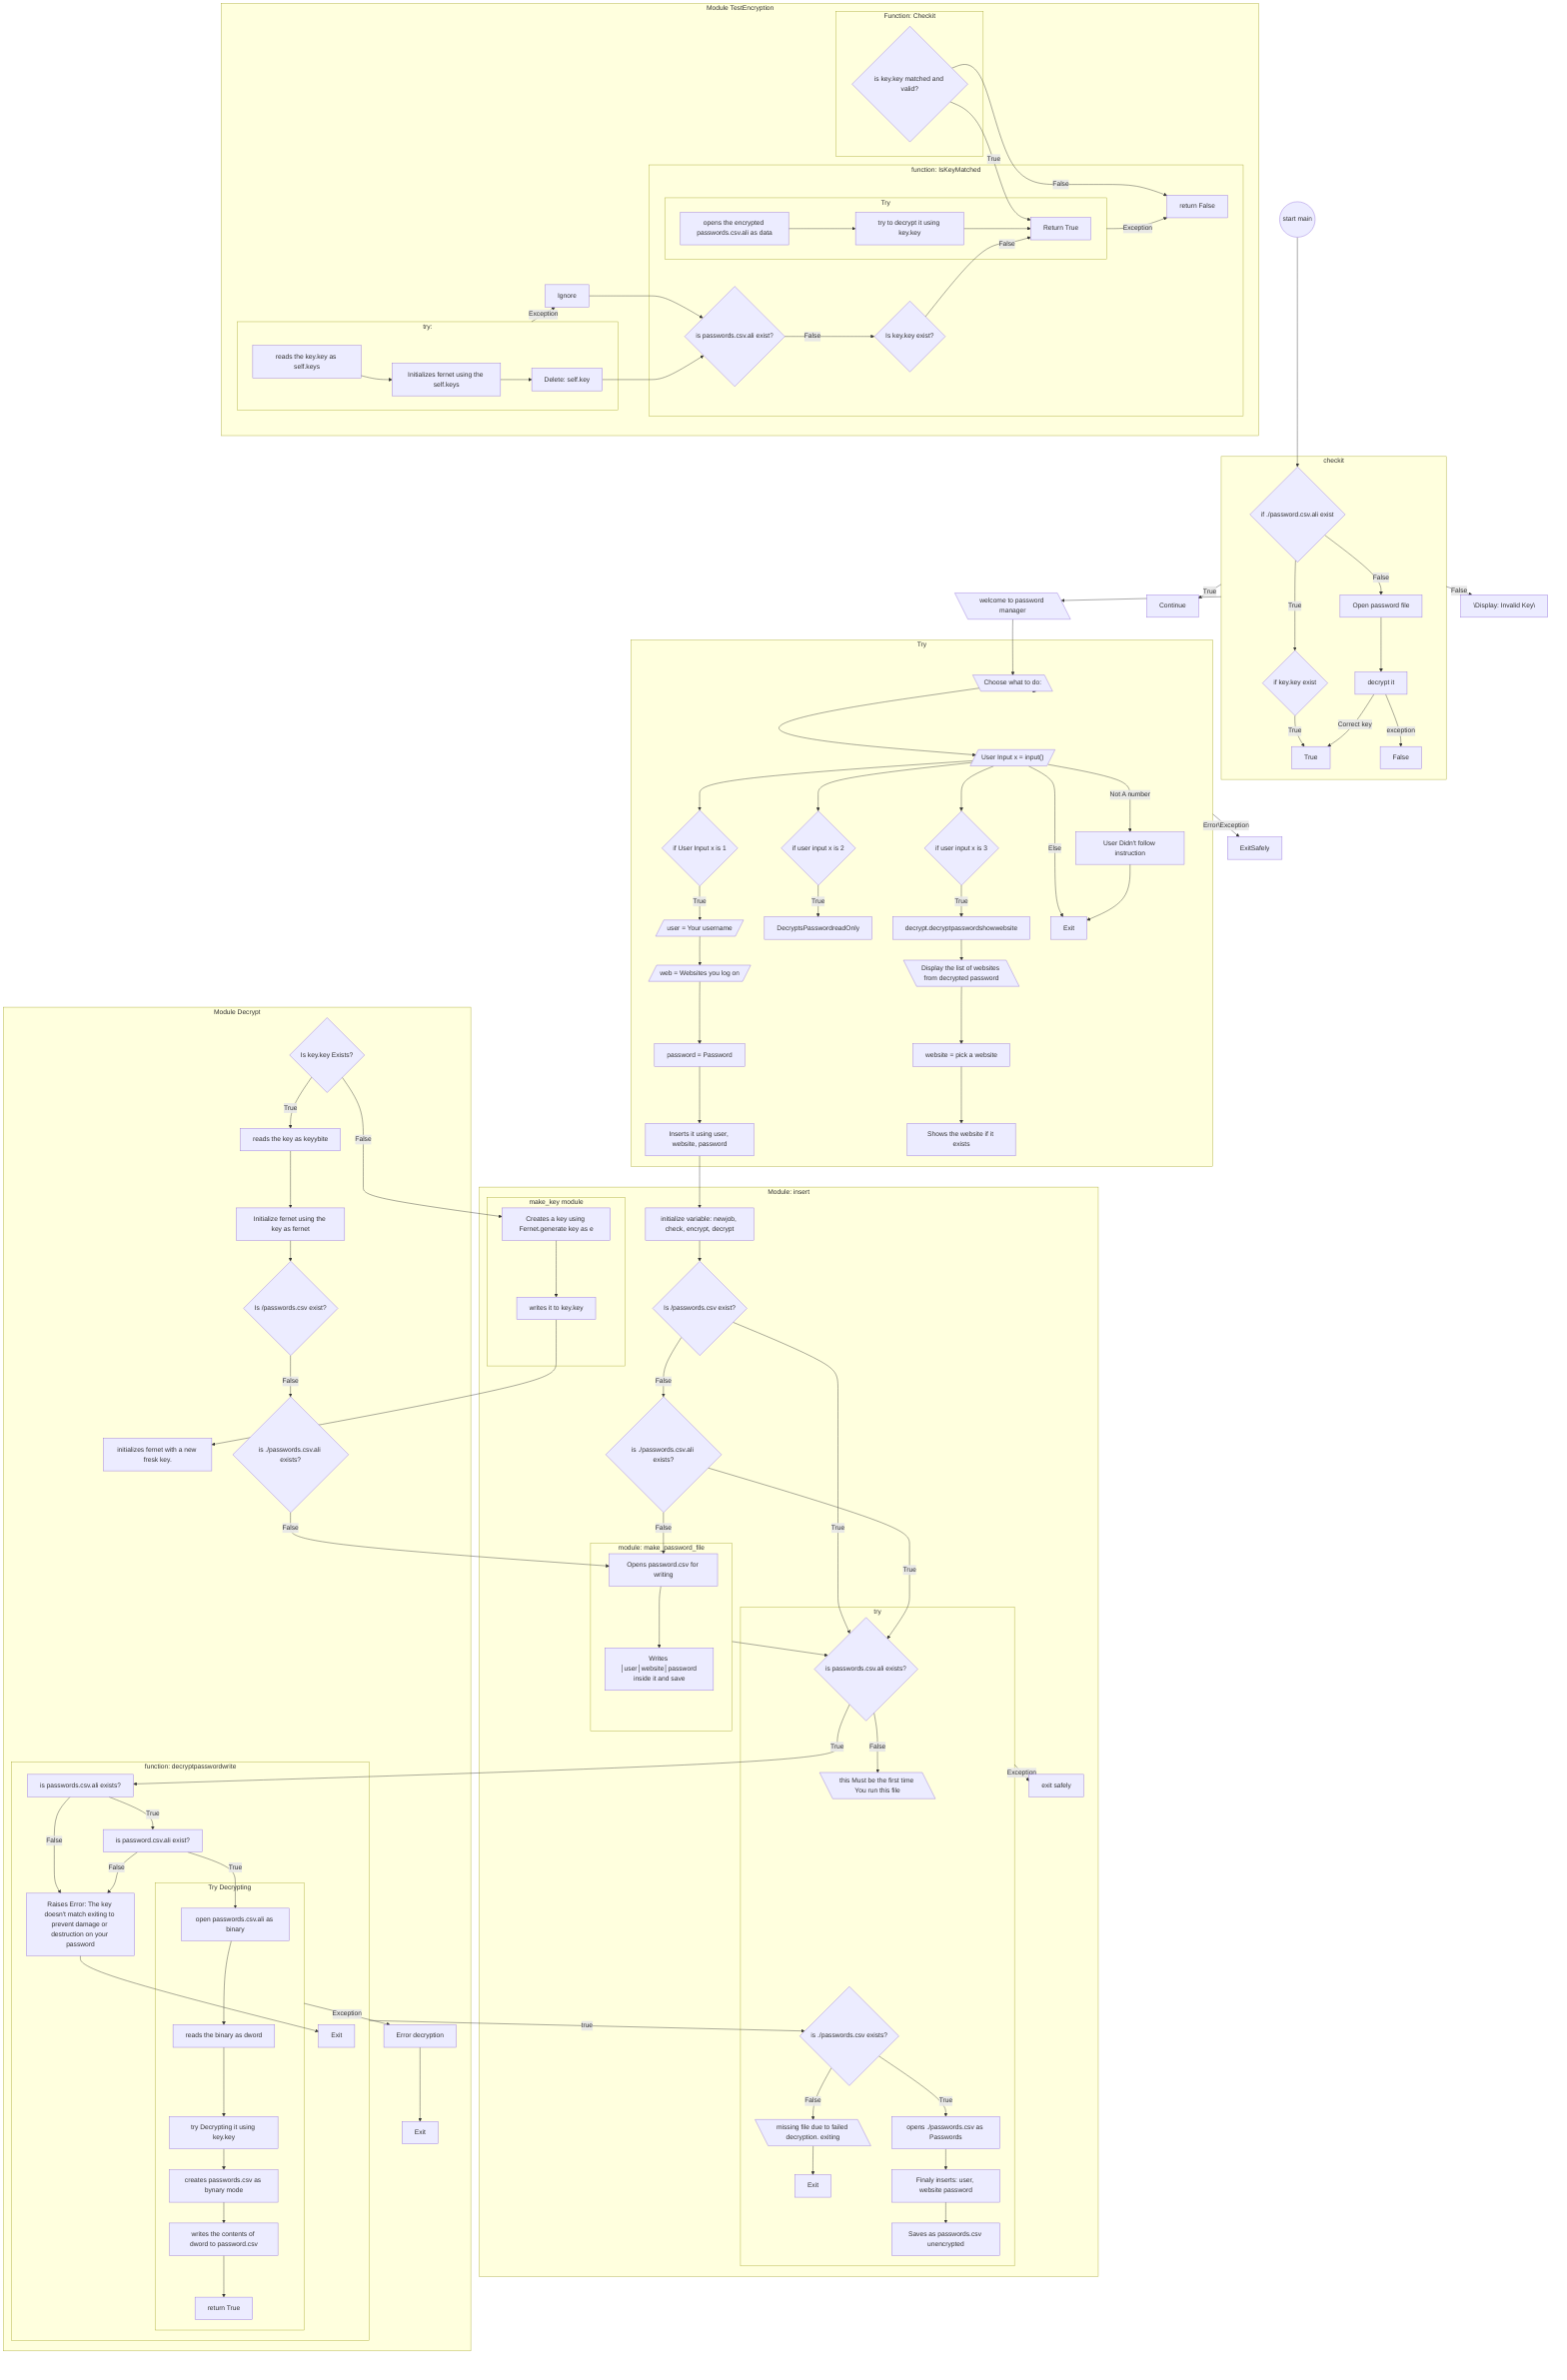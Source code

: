 flowchart TD
    start(("start main")) --> passworenc

    subgraph TestEncryption["checkit"]
        passworenc{"if ./password.csv.ali exist"} --> |True| keyfile{"if key.key exist"} 
        keyfile --> |True| True

        passworenc --> |False| trydecrypt["Open password file"]
        trydecrypt --> TryDecrypt["decrypt it"]
        TryDecrypt --> |Correct key| True

        TryDecrypt --> |exception| False
    end

    TestEncryption --> |True| Continue

    TestEncryption --> Display[\"welcome to password manager"\]
    TestEncryption --> |False| InvalidKey["\Display: Invalid Key"\]

    Display --> Display2[\"Choose what to do: "\]

    subgraph tryblock1["Try"]
        Display2 --> Input1[/"User Input x = input()"/]

        Input1 --> if1{"if User Input x is 1"}

        if1 --> |True| InputUser[/"user = Your username"/]
        InputUser --> InputWebsite[/"web = Websites you log on"/]
        InputWebsite --> InputUserPassword["password = Password"]

        InputUserPassword --> Process["Inserts it using user, website, password"]

        Input1 --> if2{"if user input x is 2"}
        if2 --> |True| DecryptsPasswordreadOnly

        Input1 --> if3{"if user input x is 3"}
        if3 --> |True| DecryptPassWebsite[decrypt.decryptpasswordshowwebsite]
        DecryptPassWebsite --> DisplaySites[\"Display the list of websites from decrypted password"\]
        DisplaySites --> PickWebsites["website = pick a website"]
        PickWebsites --> ShowWebsite["Shows the website if it exists"]

        Input1 --> |Else| Exit
        Input1 --> |Not A number| displayErr["User Didn't follow instruction"] --> Exit
    end

    subgraph ModuleInsert["Module: insert"]
        Process --> DeclareVariable1["initialize variable: newjob, check, encrypt, decrypt"]

        DeclareVariable1 --> KeyFileCheck{"Is /passwords.csv exist?"}
        KeyFileCheck --> |False| PasswordFileCheck{is ./passwords.csv.ali exists?}

        MakePasswordFile --> CheckPasswordFile

        KeyFileCheck --> |True| CheckPasswordFile
        PasswordFileCheck --> |True| CheckPasswordFile

        subgraph Tryblock2["try"]
            CheckPasswordFile{"is passwords.csv.ali exists?"} --> |False| FirstTime[\"this Must be the first time You run this file"\]

            CheckPasswordFileagain{"is ./passwords.csv exists?"} --> |True| OpenDecrypted["opens ./passwords.csv as Passwords"]
            CheckPasswordFileagain --> |False| DisplayMissingFile[\"missing file due to failed decryption. exiting"\] --> Exit5["Exit"]
            OpenDecrypted --> InsertFinal["Finaly inserts: user, website password"]
            InsertFinal --> savepassworddec["Saves as passwords.csv unencrypted"]
        end

        subgraph MakeKey["make_key module"]
            Createkey["Creates a key using Fernet.generate key as e"]
           Createkey -->  NewMakeKey["writes it to key.key"]
        end
    
        Tryblock2 --> |Exception| Exit2[exit safely]
    end

    decryptpasswordwrite --> |true| CheckPasswordFileagain

    CheckPasswordFile --> |True| CheckIt1

    PasswordFileCheck --> |False| Open

    subgraph MakePasswordFile["module: make_password_file"]
        Open[Opens password.csv for writing]
        --> WriteKey["Writes │user│website│password inside it and save"]
    end

    subgraph DecryptClass["Module Decrypt"]
        Checkkey{"Is key.key Exists?"} --> |True| Readkey["reads the key as keyybite"]
        Readkey --> Fernet["Initialize fernet using the key as fernet"]

        Checkkey --> |False| Createkey

        NewMakeKey --> Ferenetc["initializes fernet with a new fresk key."]

        Fernet --> KeyFileCheck1{"Is /passwords.csv exist?"}
        KeyFileCheck1 --> |False| PasswordFileCheck1{is ./passwords.csv.ali exists?}
        PasswordFileCheck1 --> |False| Open


        subgraph decryptpasswordwrite["function: decryptpasswordwrite"]
            CheckIt1["is passwords.csv.ali exists?"] --> |True| IsPath["is password.csv.ali exist?"]

            CheckIt1 --> |False| RaiseKeyError["Raises Error: The key doesn't match exiting to prevent damage or destruction on your password"] --> Exit4["Exit"]
            IsPath --> |False| RaiseKeyError
            subgraph try5["Try Decrypting"]
                readpasswordenc["open passwords.csv.ali as binary"] --> datapasswordenc["reads the binary as dword"]
                datapasswordenc --> Decryptit["try Decrypting it using key.key"]
                Decryptit --> WriteUnencryptedPassword["creates passwords.csv as bynary mode"]
                WriteUnencryptedPassword --> WriteIt["writes the contents of dword to password.csv"]
                WriteIt --> Returntrue["return True"]
            end
        
        end

        IsPath --> |True| readpasswordenc

        try5 --> |Exception| Errordecryption["Error decryption"] --> Exit3["Exit"]

    end

    subgraph Check["Module TestEncryption"]
        
        subgraph try3["try:"]
            ReadKey["reads the key.key as self.keys"] --> fernetin["Initializes fernet using the self.keys"]
            
            fernetin --> Delete["Delete: self.key"]
        end

        try3 --> |Exception| Ignore --> CheckPasswordFiles
        Delete --> CheckPasswordFiles

        subgraph IsKeymatched["function: IsKeyMatched"]
            CheckPasswordFiles{"is passwords.csv.ali exist?"} --> |False| CheckKeyFiles{"Is key.key exist?"}
            CheckKeyFiles --> |False| Return["Return True"]

            subgraph try4["Try"]
                OpenCrypted["opens the encrypted passwords.csv.ali as data"] --> DecryptIt["try to decrypt it using key.key"]
                DecryptIt --> Return
            end

            try4 --> |Exception| False2["return False"]

        end

        subgraph CheckIt["Function: Checkit"]
            Matched{"is key.key matched and valid?"} --> |True| Return
            Matched --> |False| False2["return False"]
        end

    end


    Display2 --> tryblock1 --> |Error\Exception| ExitSafely
